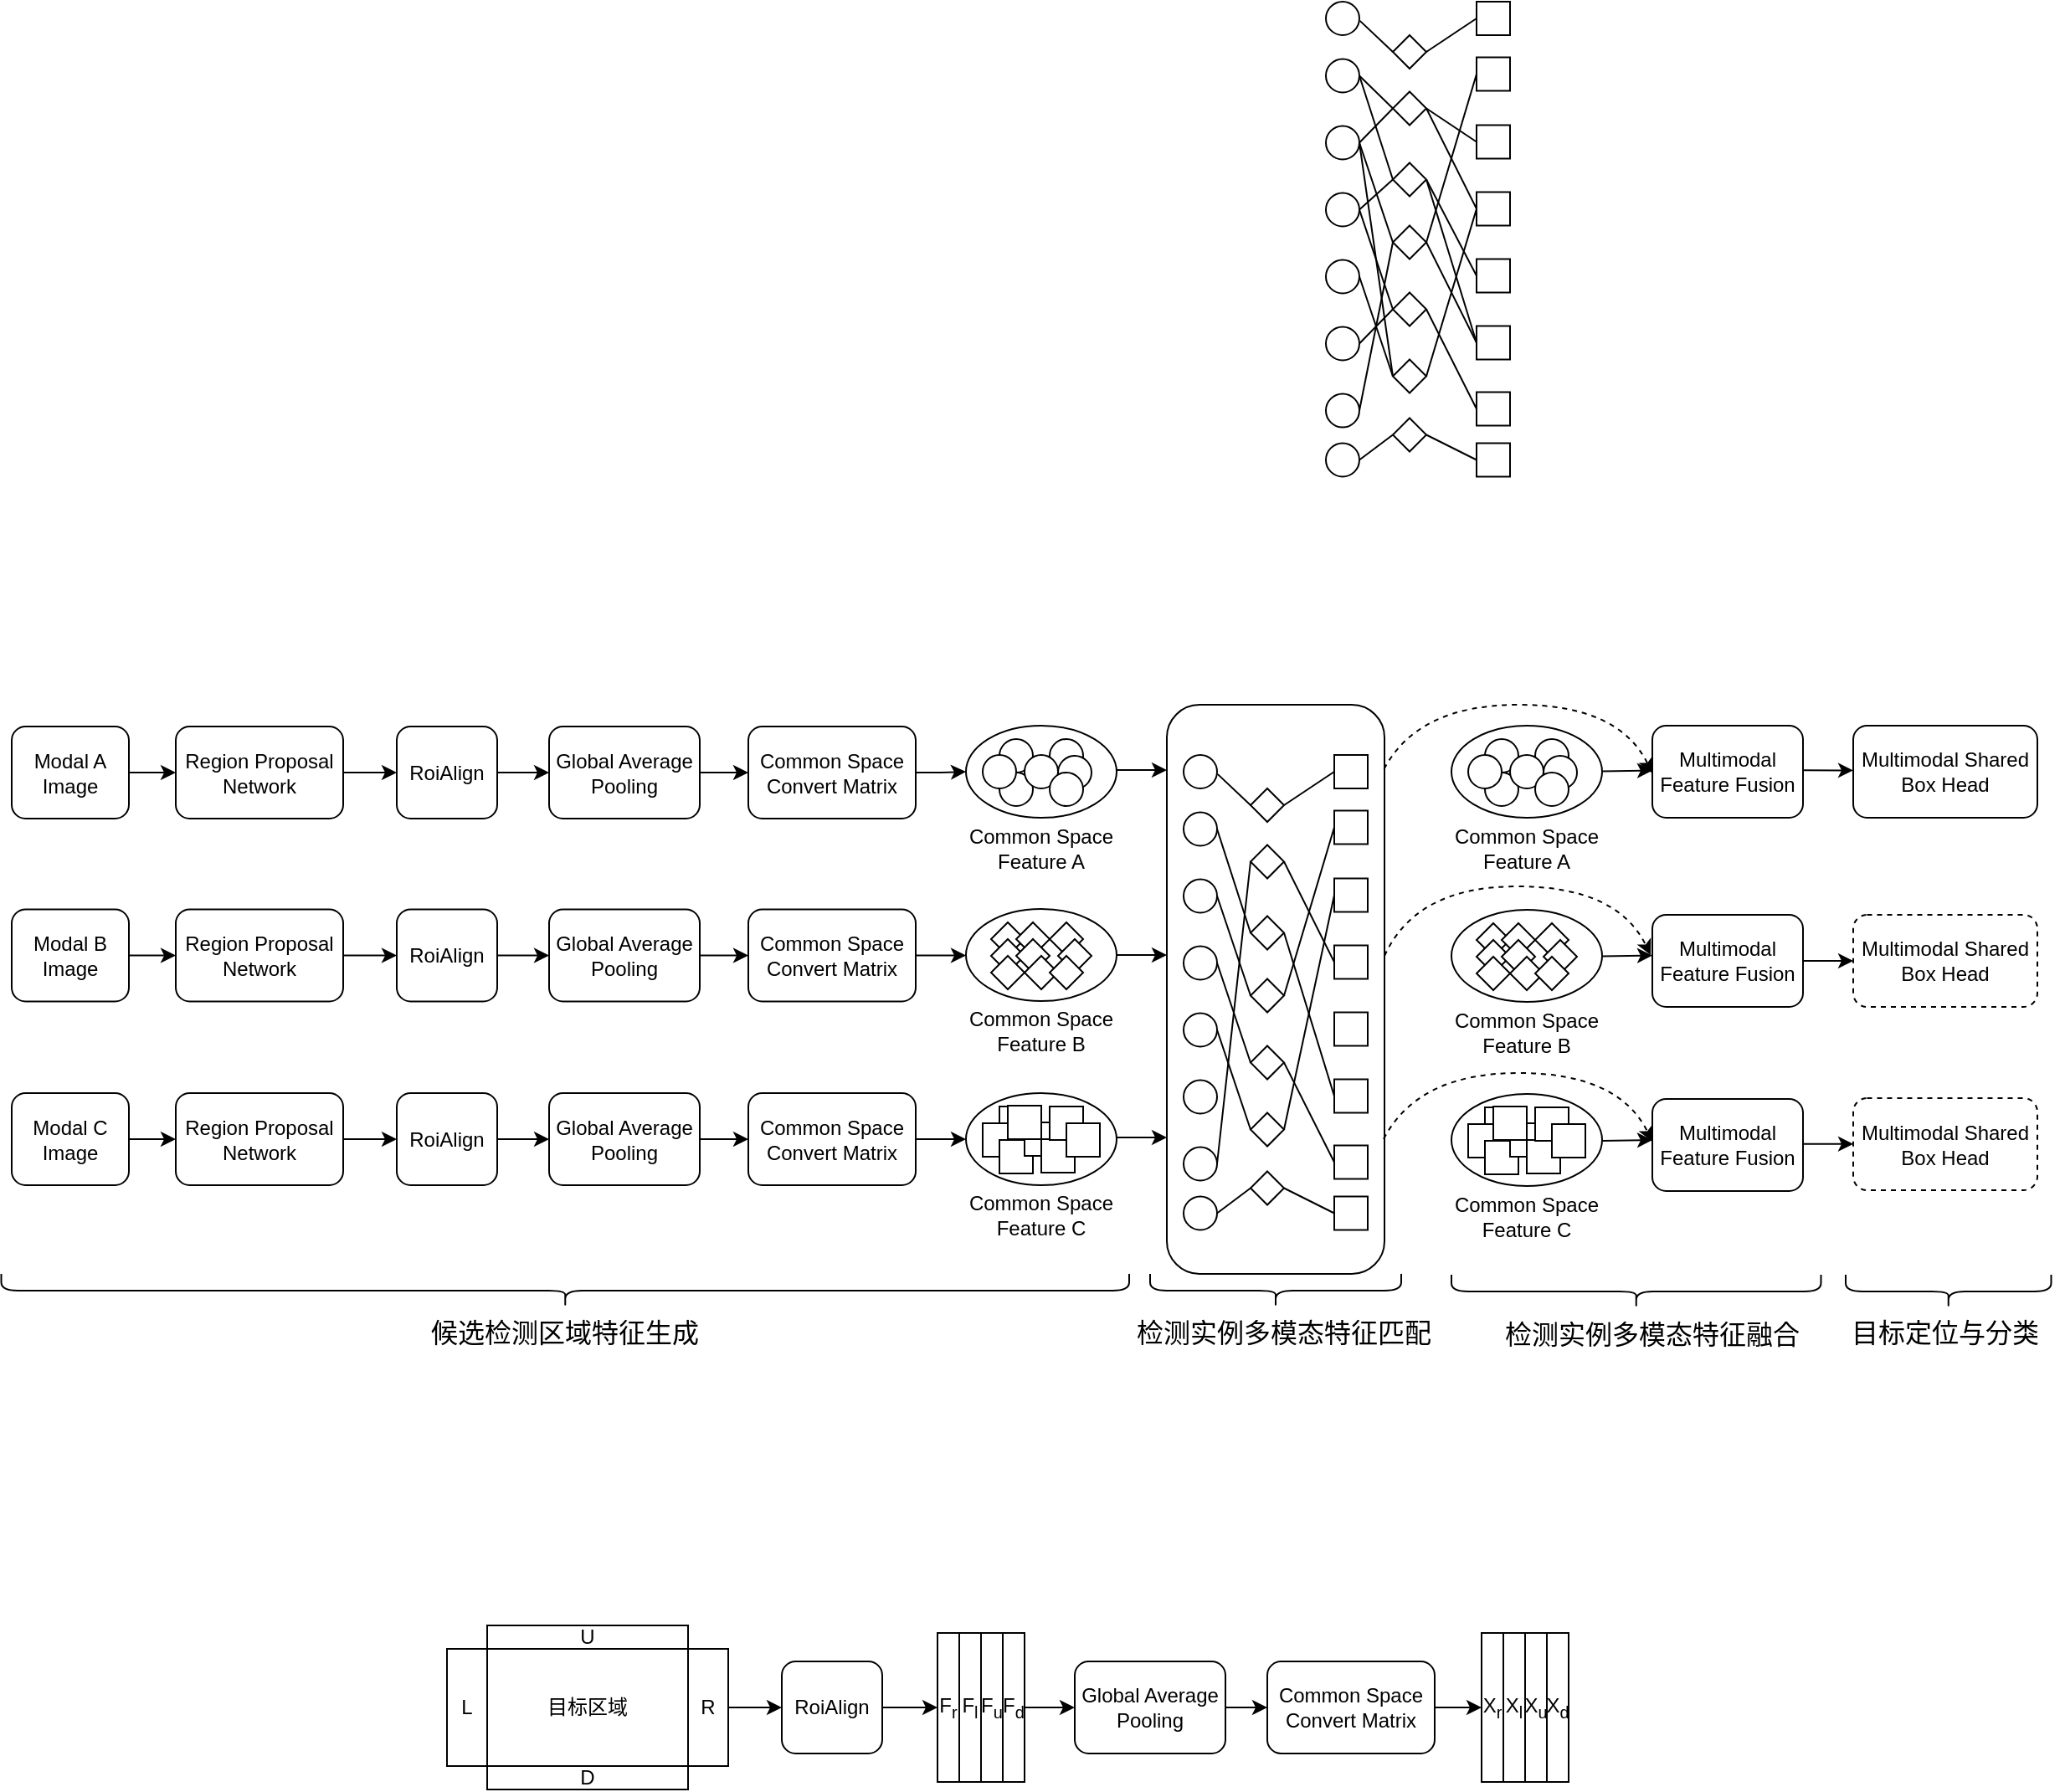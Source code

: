 <mxfile version="23.1.1" type="github">
  <diagram name="第 1 页" id="z2M5c4vALER3vp60Q3NO">
    <mxGraphModel dx="576" dy="1961" grid="1" gridSize="10" guides="1" tooltips="1" connect="1" arrows="1" fold="1" page="1" pageScale="1" pageWidth="2336" pageHeight="1654" math="0" shadow="0">
      <root>
        <mxCell id="0" />
        <mxCell id="1" parent="0" />
        <mxCell id="HAOtPfupm4dBEVP8952R-200" value="" style="rounded=1;whiteSpace=wrap;html=1;fillColor=none;" parent="1" vertex="1">
          <mxGeometry x="850" y="350" width="130" height="340" as="geometry" />
        </mxCell>
        <mxCell id="HAOtPfupm4dBEVP8952R-21" value="&lt;font style=&quot;font-size: 16px;&quot;&gt;候选检测区域特征生成&lt;/font&gt;" style="text;html=1;strokeColor=none;fillColor=none;align=center;verticalAlign=middle;whiteSpace=wrap;rounded=0;" parent="1" vertex="1">
          <mxGeometry x="408.13" y="712.5" width="165" height="25" as="geometry" />
        </mxCell>
        <mxCell id="HAOtPfupm4dBEVP8952R-22" value="&lt;font style=&quot;font-size: 16px;&quot;&gt;检测实例多模态特征匹配&lt;/font&gt;" style="text;html=1;strokeColor=none;fillColor=none;align=center;verticalAlign=middle;whiteSpace=wrap;rounded=0;" parent="1" vertex="1">
          <mxGeometry x="830" y="710" width="180" height="30" as="geometry" />
        </mxCell>
        <mxCell id="HAOtPfupm4dBEVP8952R-23" value="&lt;font style=&quot;font-size: 16px;&quot;&gt;检测实例多模态特征融合&lt;/font&gt;" style="text;html=1;strokeColor=none;fillColor=none;align=center;verticalAlign=middle;whiteSpace=wrap;rounded=0;" parent="1" vertex="1">
          <mxGeometry x="1050" y="713" width="180" height="25" as="geometry" />
        </mxCell>
        <mxCell id="HAOtPfupm4dBEVP8952R-24" value="&lt;font style=&quot;font-size: 16px;&quot;&gt;目标定位与分类&lt;/font&gt;" style="text;html=1;strokeColor=none;fillColor=none;align=center;verticalAlign=middle;whiteSpace=wrap;rounded=0;" parent="1" vertex="1">
          <mxGeometry x="1245" y="715" width="140" height="20" as="geometry" />
        </mxCell>
        <mxCell id="HAOtPfupm4dBEVP8952R-25" value="" style="ellipse;whiteSpace=wrap;html=1;aspect=fixed;" parent="1" vertex="1">
          <mxGeometry x="945" y="-35.75" width="20" height="20" as="geometry" />
        </mxCell>
        <mxCell id="HAOtPfupm4dBEVP8952R-87" value="" style="ellipse;whiteSpace=wrap;html=1;" parent="1" vertex="1">
          <mxGeometry x="730" y="362.5" width="90" height="55" as="geometry" />
        </mxCell>
        <mxCell id="HAOtPfupm4dBEVP8952R-89" value="" style="ellipse;whiteSpace=wrap;html=1;aspect=fixed;" parent="1" vertex="1">
          <mxGeometry x="750" y="370.5" width="20" height="20" as="geometry" />
        </mxCell>
        <mxCell id="HAOtPfupm4dBEVP8952R-90" value="" style="ellipse;whiteSpace=wrap;html=1;aspect=fixed;" parent="1" vertex="1">
          <mxGeometry x="780" y="370.5" width="20" height="20" as="geometry" />
        </mxCell>
        <mxCell id="HAOtPfupm4dBEVP8952R-91" value="" style="ellipse;whiteSpace=wrap;html=1;aspect=fixed;" parent="1" vertex="1">
          <mxGeometry x="750" y="390.5" width="20" height="20" as="geometry" />
        </mxCell>
        <mxCell id="HAOtPfupm4dBEVP8952R-92" value="" style="ellipse;whiteSpace=wrap;html=1;aspect=fixed;" parent="1" vertex="1">
          <mxGeometry x="740" y="380" width="20" height="20" as="geometry" />
        </mxCell>
        <mxCell id="HAOtPfupm4dBEVP8952R-93" value="" style="ellipse;whiteSpace=wrap;html=1;aspect=fixed;" parent="1" vertex="1">
          <mxGeometry x="765" y="380" width="20" height="20" as="geometry" />
        </mxCell>
        <mxCell id="HAOtPfupm4dBEVP8952R-94" value="" style="ellipse;whiteSpace=wrap;html=1;aspect=fixed;" parent="1" vertex="1">
          <mxGeometry x="785" y="380.5" width="20" height="20" as="geometry" />
        </mxCell>
        <mxCell id="HAOtPfupm4dBEVP8952R-95" value="" style="ellipse;whiteSpace=wrap;html=1;aspect=fixed;" parent="1" vertex="1">
          <mxGeometry x="780" y="390.5" width="20" height="20" as="geometry" />
        </mxCell>
        <mxCell id="HAOtPfupm4dBEVP8952R-96" value="Common Space Feature A" style="text;html=1;strokeColor=none;fillColor=none;align=center;verticalAlign=middle;whiteSpace=wrap;rounded=0;" parent="1" vertex="1">
          <mxGeometry x="720" y="420.5" width="110" height="30" as="geometry" />
        </mxCell>
        <mxCell id="AwCS0W0vJfae1IDMuo6n-23" value="" style="edgeStyle=orthogonalEdgeStyle;rounded=0;orthogonalLoop=1;jettySize=auto;html=1;" parent="1" source="HAOtPfupm4dBEVP8952R-97" target="HAOtPfupm4dBEVP8952R-100" edge="1">
          <mxGeometry relative="1" as="geometry" />
        </mxCell>
        <mxCell id="HAOtPfupm4dBEVP8952R-97" value="Modal B&lt;br&gt;Image" style="rounded=1;whiteSpace=wrap;html=1;" parent="1" vertex="1">
          <mxGeometry x="160" y="472.25" width="70" height="55" as="geometry" />
        </mxCell>
        <mxCell id="AwCS0W0vJfae1IDMuo6n-24" value="" style="edgeStyle=orthogonalEdgeStyle;rounded=0;orthogonalLoop=1;jettySize=auto;html=1;" parent="1" source="HAOtPfupm4dBEVP8952R-100" target="AwCS0W0vJfae1IDMuo6n-3" edge="1">
          <mxGeometry relative="1" as="geometry" />
        </mxCell>
        <mxCell id="HAOtPfupm4dBEVP8952R-100" value="Region Proposal&lt;br&gt;Network" style="rounded=1;whiteSpace=wrap;html=1;" parent="1" vertex="1">
          <mxGeometry x="258" y="472.25" width="100" height="55" as="geometry" />
        </mxCell>
        <mxCell id="AwCS0W0vJfae1IDMuo6n-26" value="" style="edgeStyle=orthogonalEdgeStyle;rounded=0;orthogonalLoop=1;jettySize=auto;html=1;" parent="1" source="HAOtPfupm4dBEVP8952R-102" target="HAOtPfupm4dBEVP8952R-104" edge="1">
          <mxGeometry relative="1" as="geometry" />
        </mxCell>
        <mxCell id="HAOtPfupm4dBEVP8952R-102" value="Global Average&lt;br&gt;Pooling" style="rounded=1;whiteSpace=wrap;html=1;" parent="1" vertex="1">
          <mxGeometry x="481" y="472.25" width="90" height="55" as="geometry" />
        </mxCell>
        <mxCell id="AwCS0W0vJfae1IDMuo6n-12" style="edgeStyle=orthogonalEdgeStyle;rounded=0;orthogonalLoop=1;jettySize=auto;html=1;exitX=1;exitY=0.5;exitDx=0;exitDy=0;entryX=0;entryY=0.5;entryDx=0;entryDy=0;" parent="1" source="HAOtPfupm4dBEVP8952R-104" target="HAOtPfupm4dBEVP8952R-105" edge="1">
          <mxGeometry relative="1" as="geometry" />
        </mxCell>
        <mxCell id="HAOtPfupm4dBEVP8952R-104" value="Common Space&lt;br&gt;Convert Matrix" style="rounded=1;whiteSpace=wrap;html=1;" parent="1" vertex="1">
          <mxGeometry x="600" y="472.25" width="100" height="55" as="geometry" />
        </mxCell>
        <mxCell id="HAOtPfupm4dBEVP8952R-105" value="" style="ellipse;whiteSpace=wrap;html=1;" parent="1" vertex="1">
          <mxGeometry x="730" y="472" width="90" height="55" as="geometry" />
        </mxCell>
        <mxCell id="HAOtPfupm4dBEVP8952R-113" value="Common Space Feature B" style="text;html=1;strokeColor=none;fillColor=none;align=center;verticalAlign=middle;whiteSpace=wrap;rounded=0;" parent="1" vertex="1">
          <mxGeometry x="720" y="530" width="110" height="30" as="geometry" />
        </mxCell>
        <mxCell id="HAOtPfupm4dBEVP8952R-322" value="" style="edgeStyle=orthogonalEdgeStyle;rounded=0;orthogonalLoop=1;jettySize=auto;html=1;" parent="1" edge="1">
          <mxGeometry relative="1" as="geometry">
            <mxPoint x="820.0" y="608.477" as="sourcePoint" />
            <mxPoint x="850" y="609" as="targetPoint" />
          </mxGeometry>
        </mxCell>
        <mxCell id="HAOtPfupm4dBEVP8952R-122" value="" style="ellipse;whiteSpace=wrap;html=1;" parent="1" vertex="1">
          <mxGeometry x="730" y="582" width="90" height="55" as="geometry" />
        </mxCell>
        <mxCell id="HAOtPfupm4dBEVP8952R-123" value="Common Space Feature C" style="text;html=1;strokeColor=none;fillColor=none;align=center;verticalAlign=middle;whiteSpace=wrap;rounded=0;" parent="1" vertex="1">
          <mxGeometry x="720" y="640" width="110" height="30" as="geometry" />
        </mxCell>
        <mxCell id="HAOtPfupm4dBEVP8952R-126" value="" style="rhombus;whiteSpace=wrap;html=1;" parent="1" vertex="1">
          <mxGeometry x="745" y="480" width="20" height="20" as="geometry" />
        </mxCell>
        <mxCell id="HAOtPfupm4dBEVP8952R-127" value="" style="rhombus;whiteSpace=wrap;html=1;" parent="1" vertex="1">
          <mxGeometry x="745" y="490" width="20" height="20" as="geometry" />
        </mxCell>
        <mxCell id="HAOtPfupm4dBEVP8952R-128" value="" style="rhombus;whiteSpace=wrap;html=1;" parent="1" vertex="1">
          <mxGeometry x="745" y="500" width="20" height="20" as="geometry" />
        </mxCell>
        <mxCell id="HAOtPfupm4dBEVP8952R-129" value="" style="rhombus;whiteSpace=wrap;html=1;" parent="1" vertex="1">
          <mxGeometry x="760" y="480" width="20" height="20" as="geometry" />
        </mxCell>
        <mxCell id="HAOtPfupm4dBEVP8952R-130" value="" style="rhombus;whiteSpace=wrap;html=1;" parent="1" vertex="1">
          <mxGeometry x="760" y="490" width="20" height="20" as="geometry" />
        </mxCell>
        <mxCell id="HAOtPfupm4dBEVP8952R-131" value="" style="rhombus;whiteSpace=wrap;html=1;" parent="1" vertex="1">
          <mxGeometry x="780" y="480" width="20" height="20" as="geometry" />
        </mxCell>
        <mxCell id="HAOtPfupm4dBEVP8952R-132" value="" style="rhombus;whiteSpace=wrap;html=1;" parent="1" vertex="1">
          <mxGeometry x="765" y="500" width="20" height="20" as="geometry" />
        </mxCell>
        <mxCell id="HAOtPfupm4dBEVP8952R-133" value="" style="rhombus;whiteSpace=wrap;html=1;" parent="1" vertex="1">
          <mxGeometry x="785" y="490" width="20" height="20" as="geometry" />
        </mxCell>
        <mxCell id="HAOtPfupm4dBEVP8952R-134" value="" style="rhombus;whiteSpace=wrap;html=1;" parent="1" vertex="1">
          <mxGeometry x="780" y="500" width="20" height="20" as="geometry" />
        </mxCell>
        <mxCell id="HAOtPfupm4dBEVP8952R-136" value="" style="whiteSpace=wrap;html=1;aspect=fixed;" parent="1" vertex="1">
          <mxGeometry x="750" y="590" width="20" height="20" as="geometry" />
        </mxCell>
        <mxCell id="HAOtPfupm4dBEVP8952R-137" value="" style="whiteSpace=wrap;html=1;aspect=fixed;" parent="1" vertex="1">
          <mxGeometry x="740" y="600" width="20" height="20" as="geometry" />
        </mxCell>
        <mxCell id="HAOtPfupm4dBEVP8952R-138" value="" style="whiteSpace=wrap;html=1;aspect=fixed;" parent="1" vertex="1">
          <mxGeometry x="750" y="610" width="20" height="20" as="geometry" />
        </mxCell>
        <mxCell id="HAOtPfupm4dBEVP8952R-139" value="" style="whiteSpace=wrap;html=1;aspect=fixed;" parent="1" vertex="1">
          <mxGeometry x="765" y="599.5" width="20" height="20" as="geometry" />
        </mxCell>
        <mxCell id="HAOtPfupm4dBEVP8952R-140" value="" style="whiteSpace=wrap;html=1;aspect=fixed;" parent="1" vertex="1">
          <mxGeometry x="775" y="609.5" width="20" height="20" as="geometry" />
        </mxCell>
        <mxCell id="HAOtPfupm4dBEVP8952R-141" value="" style="whiteSpace=wrap;html=1;aspect=fixed;" parent="1" vertex="1">
          <mxGeometry x="755" y="589.5" width="20" height="20" as="geometry" />
        </mxCell>
        <mxCell id="HAOtPfupm4dBEVP8952R-142" value="" style="whiteSpace=wrap;html=1;aspect=fixed;" parent="1" vertex="1">
          <mxGeometry x="780" y="590" width="20" height="20" as="geometry" />
        </mxCell>
        <mxCell id="HAOtPfupm4dBEVP8952R-143" value="" style="whiteSpace=wrap;html=1;aspect=fixed;" parent="1" vertex="1">
          <mxGeometry x="790" y="600" width="20" height="20" as="geometry" />
        </mxCell>
        <mxCell id="HAOtPfupm4dBEVP8952R-145" value="" style="ellipse;whiteSpace=wrap;html=1;aspect=fixed;" parent="1" vertex="1">
          <mxGeometry x="945" y="4.25" width="20" height="20" as="geometry" />
        </mxCell>
        <mxCell id="HAOtPfupm4dBEVP8952R-146" value="" style="ellipse;whiteSpace=wrap;html=1;aspect=fixed;" parent="1" vertex="1">
          <mxGeometry x="945" y="44.25" width="20" height="20" as="geometry" />
        </mxCell>
        <mxCell id="HAOtPfupm4dBEVP8952R-147" value="" style="ellipse;whiteSpace=wrap;html=1;aspect=fixed;" parent="1" vertex="1">
          <mxGeometry x="945" y="84.25" width="20" height="20" as="geometry" />
        </mxCell>
        <mxCell id="HAOtPfupm4dBEVP8952R-148" value="" style="ellipse;whiteSpace=wrap;html=1;aspect=fixed;" parent="1" vertex="1">
          <mxGeometry x="945" y="124.25" width="20" height="20" as="geometry" />
        </mxCell>
        <mxCell id="HAOtPfupm4dBEVP8952R-149" value="" style="ellipse;whiteSpace=wrap;html=1;aspect=fixed;" parent="1" vertex="1">
          <mxGeometry x="945" y="164.25" width="20" height="20" as="geometry" />
        </mxCell>
        <mxCell id="HAOtPfupm4dBEVP8952R-150" value="" style="rhombus;whiteSpace=wrap;html=1;" parent="1" vertex="1">
          <mxGeometry x="985" y="-16.25" width="20" height="20" as="geometry" />
        </mxCell>
        <mxCell id="HAOtPfupm4dBEVP8952R-151" value="" style="rhombus;whiteSpace=wrap;html=1;" parent="1" vertex="1">
          <mxGeometry x="985" y="26.25" width="20" height="20" as="geometry" />
        </mxCell>
        <mxCell id="HAOtPfupm4dBEVP8952R-152" value="" style="rhombus;whiteSpace=wrap;html=1;" parent="1" vertex="1">
          <mxGeometry x="985" y="63.75" width="20" height="20" as="geometry" />
        </mxCell>
        <mxCell id="HAOtPfupm4dBEVP8952R-153" value="" style="rhombus;whiteSpace=wrap;html=1;" parent="1" vertex="1">
          <mxGeometry x="985" y="103.75" width="20" height="20" as="geometry" />
        </mxCell>
        <mxCell id="HAOtPfupm4dBEVP8952R-154" value="" style="rhombus;whiteSpace=wrap;html=1;" parent="1" vertex="1">
          <mxGeometry x="985" y="143.75" width="20" height="20" as="geometry" />
        </mxCell>
        <mxCell id="HAOtPfupm4dBEVP8952R-155" value="" style="whiteSpace=wrap;html=1;aspect=fixed;" parent="1" vertex="1">
          <mxGeometry x="1035" y="-36.75" width="20" height="20" as="geometry" />
        </mxCell>
        <mxCell id="HAOtPfupm4dBEVP8952R-156" value="" style="whiteSpace=wrap;html=1;aspect=fixed;" parent="1" vertex="1">
          <mxGeometry x="1035" y="3.75" width="20" height="20" as="geometry" />
        </mxCell>
        <mxCell id="HAOtPfupm4dBEVP8952R-157" value="" style="whiteSpace=wrap;html=1;aspect=fixed;" parent="1" vertex="1">
          <mxGeometry x="1035" y="43.75" width="20" height="20" as="geometry" />
        </mxCell>
        <mxCell id="HAOtPfupm4dBEVP8952R-158" value="" style="whiteSpace=wrap;html=1;aspect=fixed;" parent="1" vertex="1">
          <mxGeometry x="1035" y="83.75" width="20" height="20" as="geometry" />
        </mxCell>
        <mxCell id="HAOtPfupm4dBEVP8952R-159" value="" style="whiteSpace=wrap;html=1;aspect=fixed;" parent="1" vertex="1">
          <mxGeometry x="1035" y="123.75" width="20" height="20" as="geometry" />
        </mxCell>
        <mxCell id="HAOtPfupm4dBEVP8952R-160" value="" style="whiteSpace=wrap;html=1;aspect=fixed;" parent="1" vertex="1">
          <mxGeometry x="1035" y="163.25" width="20" height="20" as="geometry" />
        </mxCell>
        <mxCell id="HAOtPfupm4dBEVP8952R-161" value="" style="endArrow=none;html=1;rounded=0;exitX=1;exitY=0.5;exitDx=0;exitDy=0;entryX=0;entryY=0.5;entryDx=0;entryDy=0;" parent="1" source="HAOtPfupm4dBEVP8952R-25" target="HAOtPfupm4dBEVP8952R-150" edge="1">
          <mxGeometry width="50" height="50" relative="1" as="geometry">
            <mxPoint x="925" y="53.75" as="sourcePoint" />
            <mxPoint x="975" y="3.75" as="targetPoint" />
          </mxGeometry>
        </mxCell>
        <mxCell id="HAOtPfupm4dBEVP8952R-162" value="" style="endArrow=none;html=1;rounded=0;exitX=1;exitY=0.5;exitDx=0;exitDy=0;entryX=0;entryY=0.5;entryDx=0;entryDy=0;" parent="1" source="HAOtPfupm4dBEVP8952R-25" target="HAOtPfupm4dBEVP8952R-151" edge="1">
          <mxGeometry width="50" height="50" relative="1" as="geometry">
            <mxPoint x="935" y="-16.25" as="sourcePoint" />
            <mxPoint x="995" y="3.75" as="targetPoint" />
          </mxGeometry>
        </mxCell>
        <mxCell id="HAOtPfupm4dBEVP8952R-163" value="" style="endArrow=none;html=1;rounded=0;exitX=1;exitY=0.5;exitDx=0;exitDy=0;entryX=0;entryY=0.5;entryDx=0;entryDy=0;" parent="1" source="HAOtPfupm4dBEVP8952R-145" target="HAOtPfupm4dBEVP8952R-152" edge="1">
          <mxGeometry width="50" height="50" relative="1" as="geometry">
            <mxPoint x="935" y="-16.25" as="sourcePoint" />
            <mxPoint x="995" y="46.75" as="targetPoint" />
          </mxGeometry>
        </mxCell>
        <mxCell id="HAOtPfupm4dBEVP8952R-164" value="" style="endArrow=none;html=1;rounded=0;exitX=1;exitY=0.5;exitDx=0;exitDy=0;entryX=0;entryY=0.5;entryDx=0;entryDy=0;" parent="1" source="HAOtPfupm4dBEVP8952R-146" target="HAOtPfupm4dBEVP8952R-153" edge="1">
          <mxGeometry width="50" height="50" relative="1" as="geometry">
            <mxPoint x="935" y="23.75" as="sourcePoint" />
            <mxPoint x="995" y="83.75" as="targetPoint" />
          </mxGeometry>
        </mxCell>
        <mxCell id="HAOtPfupm4dBEVP8952R-165" value="" style="endArrow=none;html=1;rounded=0;exitX=1;exitY=0.5;exitDx=0;exitDy=0;entryX=0;entryY=0.5;entryDx=0;entryDy=0;" parent="1" source="HAOtPfupm4dBEVP8952R-145" target="HAOtPfupm4dBEVP8952R-154" edge="1">
          <mxGeometry width="50" height="50" relative="1" as="geometry">
            <mxPoint x="935" y="63.75" as="sourcePoint" />
            <mxPoint x="995" y="123.75" as="targetPoint" />
          </mxGeometry>
        </mxCell>
        <mxCell id="HAOtPfupm4dBEVP8952R-166" value="" style="endArrow=none;html=1;rounded=0;exitX=1;exitY=0.5;exitDx=0;exitDy=0;" parent="1" source="HAOtPfupm4dBEVP8952R-148" edge="1">
          <mxGeometry width="50" height="50" relative="1" as="geometry">
            <mxPoint x="935" y="63.75" as="sourcePoint" />
            <mxPoint x="985" y="113.75" as="targetPoint" />
          </mxGeometry>
        </mxCell>
        <mxCell id="HAOtPfupm4dBEVP8952R-167" value="" style="endArrow=none;html=1;rounded=0;exitX=1;exitY=0.5;exitDx=0;exitDy=0;entryX=0;entryY=0.5;entryDx=0;entryDy=0;" parent="1" source="HAOtPfupm4dBEVP8952R-149" target="HAOtPfupm4dBEVP8952R-152" edge="1">
          <mxGeometry width="50" height="50" relative="1" as="geometry">
            <mxPoint x="935" y="143.75" as="sourcePoint" />
            <mxPoint x="995" y="123.75" as="targetPoint" />
          </mxGeometry>
        </mxCell>
        <mxCell id="HAOtPfupm4dBEVP8952R-168" value="" style="endArrow=none;html=1;rounded=0;exitX=1;exitY=0.5;exitDx=0;exitDy=0;entryX=0;entryY=0.5;entryDx=0;entryDy=0;" parent="1" source="HAOtPfupm4dBEVP8952R-147" target="HAOtPfupm4dBEVP8952R-154" edge="1">
          <mxGeometry width="50" height="50" relative="1" as="geometry">
            <mxPoint x="935" y="183.75" as="sourcePoint" />
            <mxPoint x="995" y="83.75" as="targetPoint" />
          </mxGeometry>
        </mxCell>
        <mxCell id="HAOtPfupm4dBEVP8952R-169" value="" style="endArrow=none;html=1;rounded=0;exitX=1;exitY=0.5;exitDx=0;exitDy=0;entryX=0;entryY=0.5;entryDx=0;entryDy=0;" parent="1" source="HAOtPfupm4dBEVP8952R-146" target="HAOtPfupm4dBEVP8952R-151" edge="1">
          <mxGeometry width="50" height="50" relative="1" as="geometry">
            <mxPoint x="935" y="23.75" as="sourcePoint" />
            <mxPoint x="995" y="83.75" as="targetPoint" />
          </mxGeometry>
        </mxCell>
        <mxCell id="HAOtPfupm4dBEVP8952R-170" value="" style="endArrow=none;html=1;rounded=0;exitX=1;exitY=0.5;exitDx=0;exitDy=0;entryX=0;entryY=0.5;entryDx=0;entryDy=0;" parent="1" target="HAOtPfupm4dBEVP8952R-156" edge="1">
          <mxGeometry width="50" height="50" relative="1" as="geometry">
            <mxPoint x="1005" y="-6.25" as="sourcePoint" />
            <mxPoint x="1065" y="13.75" as="targetPoint" />
          </mxGeometry>
        </mxCell>
        <mxCell id="HAOtPfupm4dBEVP8952R-171" value="" style="endArrow=none;html=1;rounded=0;entryX=0;entryY=0.5;entryDx=0;entryDy=0;exitX=1;exitY=0.5;exitDx=0;exitDy=0;" parent="1" source="HAOtPfupm4dBEVP8952R-151" target="HAOtPfupm4dBEVP8952R-158" edge="1">
          <mxGeometry width="50" height="50" relative="1" as="geometry">
            <mxPoint x="1015" y="43.75" as="sourcePoint" />
            <mxPoint x="1065" y="98.75" as="targetPoint" />
          </mxGeometry>
        </mxCell>
        <mxCell id="HAOtPfupm4dBEVP8952R-172" value="" style="endArrow=none;html=1;rounded=0;entryX=0;entryY=0.5;entryDx=0;entryDy=0;exitX=1;exitY=0.5;exitDx=0;exitDy=0;" parent="1" source="HAOtPfupm4dBEVP8952R-152" target="HAOtPfupm4dBEVP8952R-155" edge="1">
          <mxGeometry width="50" height="50" relative="1" as="geometry">
            <mxPoint x="1015" y="46.75" as="sourcePoint" />
            <mxPoint x="1075" y="103.75" as="targetPoint" />
          </mxGeometry>
        </mxCell>
        <mxCell id="HAOtPfupm4dBEVP8952R-173" value="" style="endArrow=none;html=1;rounded=0;entryX=0;entryY=0.5;entryDx=0;entryDy=0;exitX=1;exitY=0.5;exitDx=0;exitDy=0;" parent="1" source="HAOtPfupm4dBEVP8952R-154" target="HAOtPfupm4dBEVP8952R-157" edge="1">
          <mxGeometry width="50" height="50" relative="1" as="geometry">
            <mxPoint x="1015" y="83.75" as="sourcePoint" />
            <mxPoint x="1075" y="-16.25" as="targetPoint" />
          </mxGeometry>
        </mxCell>
        <mxCell id="HAOtPfupm4dBEVP8952R-174" value="" style="endArrow=none;html=1;rounded=0;entryX=0;entryY=0.5;entryDx=0;entryDy=0;exitX=1;exitY=0.5;exitDx=0;exitDy=0;" parent="1" source="HAOtPfupm4dBEVP8952R-153" target="HAOtPfupm4dBEVP8952R-160" edge="1">
          <mxGeometry width="50" height="50" relative="1" as="geometry">
            <mxPoint x="1015" y="163.75" as="sourcePoint" />
            <mxPoint x="1075" y="63.75" as="targetPoint" />
          </mxGeometry>
        </mxCell>
        <mxCell id="HAOtPfupm4dBEVP8952R-175" value="" style="endArrow=none;html=1;rounded=0;exitX=1;exitY=0.5;exitDx=0;exitDy=0;entryX=0;entryY=0.5;entryDx=0;entryDy=0;" parent="1" target="HAOtPfupm4dBEVP8952R-159" edge="1">
          <mxGeometry width="50" height="50" relative="1" as="geometry">
            <mxPoint x="1005" y="73.75" as="sourcePoint" />
            <mxPoint x="1065" y="133.75" as="targetPoint" />
          </mxGeometry>
        </mxCell>
        <mxCell id="HAOtPfupm4dBEVP8952R-176" value="" style="endArrow=none;html=1;rounded=0;exitX=1;exitY=0.5;exitDx=0;exitDy=0;entryX=0;entryY=0.5;entryDx=0;entryDy=0;" parent="1" source="HAOtPfupm4dBEVP8952R-150" target="HAOtPfupm4dBEVP8952R-157" edge="1">
          <mxGeometry width="50" height="50" relative="1" as="geometry">
            <mxPoint x="1035" y="53.75" as="sourcePoint" />
            <mxPoint x="1065" y="53.75" as="targetPoint" />
          </mxGeometry>
        </mxCell>
        <mxCell id="HAOtPfupm4dBEVP8952R-177" value="" style="endArrow=none;html=1;rounded=0;exitX=1;exitY=0.5;exitDx=0;exitDy=0;entryX=0;entryY=0.5;entryDx=0;entryDy=0;" parent="1" target="HAOtPfupm4dBEVP8952R-159" edge="1">
          <mxGeometry width="50" height="50" relative="1" as="geometry">
            <mxPoint x="1005" y="36.25" as="sourcePoint" />
            <mxPoint x="1065" y="133.75" as="targetPoint" />
          </mxGeometry>
        </mxCell>
        <mxCell id="HAOtPfupm4dBEVP8952R-186" value="Multimodal Shared Box&amp;nbsp;Head" style="rounded=1;whiteSpace=wrap;html=1;dashed=1;" parent="1" vertex="1">
          <mxGeometry x="1260" y="475.5" width="110" height="55" as="geometry" />
        </mxCell>
        <mxCell id="HAOtPfupm4dBEVP8952R-187" value="Multimodal Shared Box&amp;nbsp;Head" style="rounded=1;whiteSpace=wrap;html=1;" parent="1" vertex="1">
          <mxGeometry x="1260" y="362.5" width="110" height="55" as="geometry" />
        </mxCell>
        <mxCell id="HAOtPfupm4dBEVP8952R-188" value="Multimodal Shared Box&amp;nbsp;Head" style="rounded=1;whiteSpace=wrap;html=1;dashed=1;" parent="1" vertex="1">
          <mxGeometry x="1260" y="585" width="110" height="55" as="geometry" />
        </mxCell>
        <mxCell id="HAOtPfupm4dBEVP8952R-202" value="" style="endArrow=none;html=1;rounded=0;exitX=1;exitY=0.5;exitDx=0;exitDy=0;entryX=0;entryY=0.5;entryDx=0;entryDy=0;" parent="1" source="HAOtPfupm4dBEVP8952R-145" target="HAOtPfupm4dBEVP8952R-150" edge="1">
          <mxGeometry width="50" height="50" relative="1" as="geometry">
            <mxPoint x="915" y="33.75" as="sourcePoint" />
            <mxPoint x="965" y="-16.25" as="targetPoint" />
          </mxGeometry>
        </mxCell>
        <mxCell id="HAOtPfupm4dBEVP8952R-268" value="" style="ellipse;whiteSpace=wrap;html=1;" parent="1" vertex="1">
          <mxGeometry x="1020" y="362.5" width="90" height="55" as="geometry" />
        </mxCell>
        <mxCell id="HAOtPfupm4dBEVP8952R-269" value="" style="ellipse;whiteSpace=wrap;html=1;aspect=fixed;" parent="1" vertex="1">
          <mxGeometry x="1040" y="370.5" width="20" height="20" as="geometry" />
        </mxCell>
        <mxCell id="HAOtPfupm4dBEVP8952R-270" value="" style="ellipse;whiteSpace=wrap;html=1;aspect=fixed;" parent="1" vertex="1">
          <mxGeometry x="1070" y="370.5" width="20" height="20" as="geometry" />
        </mxCell>
        <mxCell id="HAOtPfupm4dBEVP8952R-271" value="" style="ellipse;whiteSpace=wrap;html=1;aspect=fixed;" parent="1" vertex="1">
          <mxGeometry x="1040" y="390.5" width="20" height="20" as="geometry" />
        </mxCell>
        <mxCell id="HAOtPfupm4dBEVP8952R-272" value="" style="ellipse;whiteSpace=wrap;html=1;aspect=fixed;" parent="1" vertex="1">
          <mxGeometry x="1030" y="380" width="20" height="20" as="geometry" />
        </mxCell>
        <mxCell id="HAOtPfupm4dBEVP8952R-273" value="" style="ellipse;whiteSpace=wrap;html=1;aspect=fixed;" parent="1" vertex="1">
          <mxGeometry x="1055" y="380" width="20" height="20" as="geometry" />
        </mxCell>
        <mxCell id="HAOtPfupm4dBEVP8952R-274" value="" style="ellipse;whiteSpace=wrap;html=1;aspect=fixed;" parent="1" vertex="1">
          <mxGeometry x="1075" y="380.5" width="20" height="20" as="geometry" />
        </mxCell>
        <mxCell id="HAOtPfupm4dBEVP8952R-275" value="" style="ellipse;whiteSpace=wrap;html=1;aspect=fixed;" parent="1" vertex="1">
          <mxGeometry x="1070" y="390.5" width="20" height="20" as="geometry" />
        </mxCell>
        <mxCell id="HAOtPfupm4dBEVP8952R-276" value="Common Space Feature A" style="text;html=1;strokeColor=none;fillColor=none;align=center;verticalAlign=middle;whiteSpace=wrap;rounded=0;" parent="1" vertex="1">
          <mxGeometry x="1010" y="420.5" width="110" height="30" as="geometry" />
        </mxCell>
        <mxCell id="HAOtPfupm4dBEVP8952R-277" value="" style="ellipse;whiteSpace=wrap;html=1;" parent="1" vertex="1">
          <mxGeometry x="1020" y="472.5" width="90" height="55" as="geometry" />
        </mxCell>
        <mxCell id="HAOtPfupm4dBEVP8952R-278" value="Common Space Feature B" style="text;html=1;strokeColor=none;fillColor=none;align=center;verticalAlign=middle;whiteSpace=wrap;rounded=0;" parent="1" vertex="1">
          <mxGeometry x="1010" y="530.5" width="110" height="30" as="geometry" />
        </mxCell>
        <mxCell id="HAOtPfupm4dBEVP8952R-279" value="" style="ellipse;whiteSpace=wrap;html=1;" parent="1" vertex="1">
          <mxGeometry x="1020" y="582.5" width="90" height="55" as="geometry" />
        </mxCell>
        <mxCell id="HAOtPfupm4dBEVP8952R-280" value="Common Space Feature C" style="text;html=1;strokeColor=none;fillColor=none;align=center;verticalAlign=middle;whiteSpace=wrap;rounded=0;" parent="1" vertex="1">
          <mxGeometry x="1010" y="640.5" width="110" height="30" as="geometry" />
        </mxCell>
        <mxCell id="HAOtPfupm4dBEVP8952R-281" value="" style="rhombus;whiteSpace=wrap;html=1;" parent="1" vertex="1">
          <mxGeometry x="1035" y="480.5" width="20" height="20" as="geometry" />
        </mxCell>
        <mxCell id="HAOtPfupm4dBEVP8952R-282" value="" style="rhombus;whiteSpace=wrap;html=1;" parent="1" vertex="1">
          <mxGeometry x="1035" y="490.5" width="20" height="20" as="geometry" />
        </mxCell>
        <mxCell id="HAOtPfupm4dBEVP8952R-283" value="" style="rhombus;whiteSpace=wrap;html=1;" parent="1" vertex="1">
          <mxGeometry x="1035" y="500.5" width="20" height="20" as="geometry" />
        </mxCell>
        <mxCell id="HAOtPfupm4dBEVP8952R-284" value="" style="rhombus;whiteSpace=wrap;html=1;" parent="1" vertex="1">
          <mxGeometry x="1050" y="480.5" width="20" height="20" as="geometry" />
        </mxCell>
        <mxCell id="HAOtPfupm4dBEVP8952R-285" value="" style="rhombus;whiteSpace=wrap;html=1;" parent="1" vertex="1">
          <mxGeometry x="1050" y="490.5" width="20" height="20" as="geometry" />
        </mxCell>
        <mxCell id="HAOtPfupm4dBEVP8952R-286" value="" style="rhombus;whiteSpace=wrap;html=1;" parent="1" vertex="1">
          <mxGeometry x="1070" y="480.5" width="20" height="20" as="geometry" />
        </mxCell>
        <mxCell id="HAOtPfupm4dBEVP8952R-287" value="" style="rhombus;whiteSpace=wrap;html=1;" parent="1" vertex="1">
          <mxGeometry x="1055" y="500.5" width="20" height="20" as="geometry" />
        </mxCell>
        <mxCell id="HAOtPfupm4dBEVP8952R-288" value="" style="rhombus;whiteSpace=wrap;html=1;" parent="1" vertex="1">
          <mxGeometry x="1075" y="490.5" width="20" height="20" as="geometry" />
        </mxCell>
        <mxCell id="HAOtPfupm4dBEVP8952R-289" value="" style="rhombus;whiteSpace=wrap;html=1;" parent="1" vertex="1">
          <mxGeometry x="1070" y="500.5" width="20" height="20" as="geometry" />
        </mxCell>
        <mxCell id="HAOtPfupm4dBEVP8952R-290" value="" style="whiteSpace=wrap;html=1;aspect=fixed;" parent="1" vertex="1">
          <mxGeometry x="1040" y="590.5" width="20" height="20" as="geometry" />
        </mxCell>
        <mxCell id="HAOtPfupm4dBEVP8952R-291" value="" style="whiteSpace=wrap;html=1;aspect=fixed;" parent="1" vertex="1">
          <mxGeometry x="1030" y="600.5" width="20" height="20" as="geometry" />
        </mxCell>
        <mxCell id="HAOtPfupm4dBEVP8952R-292" value="" style="whiteSpace=wrap;html=1;aspect=fixed;" parent="1" vertex="1">
          <mxGeometry x="1040" y="610.5" width="20" height="20" as="geometry" />
        </mxCell>
        <mxCell id="HAOtPfupm4dBEVP8952R-293" value="" style="whiteSpace=wrap;html=1;aspect=fixed;" parent="1" vertex="1">
          <mxGeometry x="1055" y="600" width="20" height="20" as="geometry" />
        </mxCell>
        <mxCell id="HAOtPfupm4dBEVP8952R-294" value="" style="whiteSpace=wrap;html=1;aspect=fixed;" parent="1" vertex="1">
          <mxGeometry x="1065" y="610" width="20" height="20" as="geometry" />
        </mxCell>
        <mxCell id="HAOtPfupm4dBEVP8952R-295" value="" style="whiteSpace=wrap;html=1;aspect=fixed;" parent="1" vertex="1">
          <mxGeometry x="1045" y="590" width="20" height="20" as="geometry" />
        </mxCell>
        <mxCell id="HAOtPfupm4dBEVP8952R-296" value="" style="whiteSpace=wrap;html=1;aspect=fixed;" parent="1" vertex="1">
          <mxGeometry x="1070" y="590.5" width="20" height="20" as="geometry" />
        </mxCell>
        <mxCell id="HAOtPfupm4dBEVP8952R-297" value="" style="whiteSpace=wrap;html=1;aspect=fixed;" parent="1" vertex="1">
          <mxGeometry x="1080" y="600.5" width="20" height="20" as="geometry" />
        </mxCell>
        <mxCell id="HAOtPfupm4dBEVP8952R-299" value="Multimodal&lt;br style=&quot;border-color: var(--border-color);&quot;&gt;Feature Fusion" style="rounded=1;whiteSpace=wrap;html=1;" parent="1" vertex="1">
          <mxGeometry x="1140" y="362.5" width="90" height="55" as="geometry" />
        </mxCell>
        <mxCell id="HAOtPfupm4dBEVP8952R-312" style="edgeStyle=orthogonalEdgeStyle;rounded=0;orthogonalLoop=1;jettySize=auto;html=1;exitX=1;exitY=0.5;exitDx=0;exitDy=0;" parent="1" source="HAOtPfupm4dBEVP8952R-303" target="HAOtPfupm4dBEVP8952R-186" edge="1">
          <mxGeometry relative="1" as="geometry" />
        </mxCell>
        <mxCell id="HAOtPfupm4dBEVP8952R-303" value="Multimodal&lt;br style=&quot;border-color: var(--border-color);&quot;&gt;Feature Fusion" style="rounded=1;whiteSpace=wrap;html=1;" parent="1" vertex="1">
          <mxGeometry x="1140" y="475.5" width="90" height="55" as="geometry" />
        </mxCell>
        <mxCell id="HAOtPfupm4dBEVP8952R-304" value="Multimodal&lt;br style=&quot;border-color: var(--border-color);&quot;&gt;Feature Fusion" style="rounded=1;whiteSpace=wrap;html=1;" parent="1" vertex="1">
          <mxGeometry x="1140" y="585.5" width="90" height="55" as="geometry" />
        </mxCell>
        <mxCell id="HAOtPfupm4dBEVP8952R-315" style="edgeStyle=orthogonalEdgeStyle;rounded=0;orthogonalLoop=1;jettySize=auto;html=1;exitX=1;exitY=0.5;exitDx=0;exitDy=0;entryX=0;entryY=0.5;entryDx=0;entryDy=0;" parent="1" target="HAOtPfupm4dBEVP8952R-188" edge="1">
          <mxGeometry relative="1" as="geometry">
            <mxPoint x="1230" y="612.4" as="sourcePoint" />
            <mxPoint x="1280" y="612.4" as="targetPoint" />
          </mxGeometry>
        </mxCell>
        <mxCell id="HAOtPfupm4dBEVP8952R-316" style="edgeStyle=orthogonalEdgeStyle;rounded=0;orthogonalLoop=1;jettySize=auto;html=1;exitX=1;exitY=0.5;exitDx=0;exitDy=0;" parent="1" edge="1">
          <mxGeometry relative="1" as="geometry">
            <mxPoint x="1230" y="389.16" as="sourcePoint" />
            <mxPoint x="1260" y="390" as="targetPoint" />
          </mxGeometry>
        </mxCell>
        <mxCell id="HAOtPfupm4dBEVP8952R-318" value="" style="shape=curlyBracket;whiteSpace=wrap;html=1;rounded=1;flipH=1;labelPosition=right;verticalLabelPosition=middle;align=left;verticalAlign=middle;rotation=90;" parent="1" vertex="1">
          <mxGeometry x="480.63" y="363.13" width="20" height="673.75" as="geometry" />
        </mxCell>
        <mxCell id="HAOtPfupm4dBEVP8952R-319" value="" style="shape=curlyBracket;whiteSpace=wrap;html=1;rounded=1;flipH=1;labelPosition=right;verticalLabelPosition=middle;align=left;verticalAlign=middle;rotation=90;" parent="1" vertex="1">
          <mxGeometry x="905" y="625" width="20" height="150" as="geometry" />
        </mxCell>
        <mxCell id="HAOtPfupm4dBEVP8952R-320" value="" style="shape=curlyBracket;whiteSpace=wrap;html=1;rounded=1;flipH=1;labelPosition=right;verticalLabelPosition=middle;align=left;verticalAlign=middle;rotation=90;" parent="1" vertex="1">
          <mxGeometry x="1120.37" y="590.13" width="20" height="220.75" as="geometry" />
        </mxCell>
        <mxCell id="HAOtPfupm4dBEVP8952R-321" value="" style="shape=curlyBracket;whiteSpace=wrap;html=1;rounded=1;flipH=1;labelPosition=right;verticalLabelPosition=middle;align=left;verticalAlign=middle;rotation=90;" parent="1" vertex="1">
          <mxGeometry x="1306.87" y="639.13" width="20" height="122.75" as="geometry" />
        </mxCell>
        <mxCell id="HAOtPfupm4dBEVP8952R-324" value="" style="edgeStyle=orthogonalEdgeStyle;rounded=0;orthogonalLoop=1;jettySize=auto;html=1;" parent="1" edge="1">
          <mxGeometry relative="1" as="geometry">
            <mxPoint x="820.0" y="388.997" as="sourcePoint" />
            <mxPoint x="850" y="389" as="targetPoint" />
          </mxGeometry>
        </mxCell>
        <mxCell id="AwCS0W0vJfae1IDMuo6n-17" value="" style="edgeStyle=orthogonalEdgeStyle;rounded=0;orthogonalLoop=1;jettySize=auto;html=1;" parent="1" source="AaImUm8lm9_AYytv0HaH-2" target="AaImUm8lm9_AYytv0HaH-5" edge="1">
          <mxGeometry relative="1" as="geometry" />
        </mxCell>
        <mxCell id="AaImUm8lm9_AYytv0HaH-2" value="Modal A&lt;br&gt;Image" style="rounded=1;whiteSpace=wrap;html=1;" parent="1" vertex="1">
          <mxGeometry x="160" y="363" width="70" height="55" as="geometry" />
        </mxCell>
        <mxCell id="AwCS0W0vJfae1IDMuo6n-14" value="" style="edgeStyle=orthogonalEdgeStyle;rounded=0;orthogonalLoop=1;jettySize=auto;html=1;" parent="1" source="AaImUm8lm9_AYytv0HaH-5" target="AwCS0W0vJfae1IDMuo6n-2" edge="1">
          <mxGeometry relative="1" as="geometry" />
        </mxCell>
        <mxCell id="AaImUm8lm9_AYytv0HaH-5" value="Region Proposal&lt;br&gt;Network" style="rounded=1;whiteSpace=wrap;html=1;" parent="1" vertex="1">
          <mxGeometry x="258" y="363" width="100" height="55" as="geometry" />
        </mxCell>
        <mxCell id="AwCS0W0vJfae1IDMuo6n-15" value="" style="edgeStyle=orthogonalEdgeStyle;rounded=0;orthogonalLoop=1;jettySize=auto;html=1;" parent="1" source="AaImUm8lm9_AYytv0HaH-7" target="AaImUm8lm9_AYytv0HaH-8" edge="1">
          <mxGeometry relative="1" as="geometry" />
        </mxCell>
        <mxCell id="AaImUm8lm9_AYytv0HaH-7" value="Global Average&lt;br&gt;Pooling" style="rounded=1;whiteSpace=wrap;html=1;" parent="1" vertex="1">
          <mxGeometry x="481" y="363" width="90" height="55" as="geometry" />
        </mxCell>
        <mxCell id="AwCS0W0vJfae1IDMuo6n-13" style="edgeStyle=orthogonalEdgeStyle;rounded=0;orthogonalLoop=1;jettySize=auto;html=1;exitX=1;exitY=0.5;exitDx=0;exitDy=0;entryX=0;entryY=0.5;entryDx=0;entryDy=0;" parent="1" source="AaImUm8lm9_AYytv0HaH-8" target="HAOtPfupm4dBEVP8952R-87" edge="1">
          <mxGeometry relative="1" as="geometry">
            <Array as="points">
              <mxPoint x="715" y="390" />
            </Array>
          </mxGeometry>
        </mxCell>
        <mxCell id="AaImUm8lm9_AYytv0HaH-8" value="Common Space&lt;br&gt;Convert Matrix" style="rounded=1;whiteSpace=wrap;html=1;" parent="1" vertex="1">
          <mxGeometry x="600" y="363" width="100" height="55" as="geometry" />
        </mxCell>
        <mxCell id="AwCS0W0vJfae1IDMuo6n-22" value="" style="edgeStyle=orthogonalEdgeStyle;rounded=0;orthogonalLoop=1;jettySize=auto;html=1;" parent="1" source="AaImUm8lm9_AYytv0HaH-10" target="AaImUm8lm9_AYytv0HaH-13" edge="1">
          <mxGeometry relative="1" as="geometry" />
        </mxCell>
        <mxCell id="AaImUm8lm9_AYytv0HaH-10" value="Modal C&lt;br&gt;Image" style="rounded=1;whiteSpace=wrap;html=1;" parent="1" vertex="1">
          <mxGeometry x="160" y="582" width="70" height="55" as="geometry" />
        </mxCell>
        <mxCell id="AwCS0W0vJfae1IDMuo6n-21" value="" style="edgeStyle=orthogonalEdgeStyle;rounded=0;orthogonalLoop=1;jettySize=auto;html=1;" parent="1" source="AaImUm8lm9_AYytv0HaH-13" target="AwCS0W0vJfae1IDMuo6n-4" edge="1">
          <mxGeometry relative="1" as="geometry" />
        </mxCell>
        <mxCell id="AaImUm8lm9_AYytv0HaH-13" value="Region Proposal&lt;br&gt;Network" style="rounded=1;whiteSpace=wrap;html=1;" parent="1" vertex="1">
          <mxGeometry x="258" y="582" width="100" height="55" as="geometry" />
        </mxCell>
        <mxCell id="AwCS0W0vJfae1IDMuo6n-19" value="" style="edgeStyle=orthogonalEdgeStyle;rounded=0;orthogonalLoop=1;jettySize=auto;html=1;" parent="1" source="AaImUm8lm9_AYytv0HaH-15" target="AaImUm8lm9_AYytv0HaH-16" edge="1">
          <mxGeometry relative="1" as="geometry" />
        </mxCell>
        <mxCell id="AaImUm8lm9_AYytv0HaH-15" value="Global Average&lt;br&gt;Pooling" style="rounded=1;whiteSpace=wrap;html=1;" parent="1" vertex="1">
          <mxGeometry x="481" y="582" width="90" height="55" as="geometry" />
        </mxCell>
        <mxCell id="AwCS0W0vJfae1IDMuo6n-7" style="edgeStyle=orthogonalEdgeStyle;rounded=0;orthogonalLoop=1;jettySize=auto;html=1;exitX=1;exitY=0.5;exitDx=0;exitDy=0;entryX=0;entryY=0.5;entryDx=0;entryDy=0;" parent="1" source="AaImUm8lm9_AYytv0HaH-16" target="HAOtPfupm4dBEVP8952R-122" edge="1">
          <mxGeometry relative="1" as="geometry" />
        </mxCell>
        <mxCell id="AaImUm8lm9_AYytv0HaH-16" value="Common Space&lt;br&gt;Convert Matrix" style="rounded=1;whiteSpace=wrap;html=1;" parent="1" vertex="1">
          <mxGeometry x="600" y="582" width="100" height="55" as="geometry" />
        </mxCell>
        <mxCell id="AaImUm8lm9_AYytv0HaH-18" value="" style="rhombus;whiteSpace=wrap;html=1;" parent="1" vertex="1">
          <mxGeometry x="985" y="-50" width="20" height="20" as="geometry" />
        </mxCell>
        <mxCell id="AaImUm8lm9_AYytv0HaH-19" value="" style="rhombus;whiteSpace=wrap;html=1;" parent="1" vertex="1">
          <mxGeometry x="985" y="178.75" width="20" height="20" as="geometry" />
        </mxCell>
        <mxCell id="AaImUm8lm9_AYytv0HaH-20" value="" style="ellipse;whiteSpace=wrap;html=1;aspect=fixed;" parent="1" vertex="1">
          <mxGeometry x="945" y="-70" width="20" height="20" as="geometry" />
        </mxCell>
        <mxCell id="AaImUm8lm9_AYytv0HaH-21" value="" style="whiteSpace=wrap;html=1;aspect=fixed;" parent="1" vertex="1">
          <mxGeometry x="1035" y="-70" width="20" height="20" as="geometry" />
        </mxCell>
        <mxCell id="AaImUm8lm9_AYytv0HaH-22" value="" style="ellipse;whiteSpace=wrap;html=1;aspect=fixed;" parent="1" vertex="1">
          <mxGeometry x="945" y="193.75" width="20" height="20" as="geometry" />
        </mxCell>
        <mxCell id="AaImUm8lm9_AYytv0HaH-23" value="" style="whiteSpace=wrap;html=1;aspect=fixed;" parent="1" vertex="1">
          <mxGeometry x="1035" y="193.75" width="20" height="20" as="geometry" />
        </mxCell>
        <mxCell id="AaImUm8lm9_AYytv0HaH-24" value="" style="endArrow=none;html=1;rounded=0;exitX=1;exitY=0.5;exitDx=0;exitDy=0;entryX=0;entryY=0.5;entryDx=0;entryDy=0;" parent="1" source="AaImUm8lm9_AYytv0HaH-22" target="AaImUm8lm9_AYytv0HaH-19" edge="1">
          <mxGeometry width="50" height="50" relative="1" as="geometry">
            <mxPoint x="975" y="184.75" as="sourcePoint" />
            <mxPoint x="995" y="83.75" as="targetPoint" />
          </mxGeometry>
        </mxCell>
        <mxCell id="AaImUm8lm9_AYytv0HaH-25" value="" style="endArrow=none;html=1;rounded=0;exitX=1;exitY=0.5;exitDx=0;exitDy=0;entryX=0;entryY=0.5;entryDx=0;entryDy=0;" parent="1" source="AaImUm8lm9_AYytv0HaH-19" target="AaImUm8lm9_AYytv0HaH-23" edge="1">
          <mxGeometry width="50" height="50" relative="1" as="geometry">
            <mxPoint x="975" y="213.75" as="sourcePoint" />
            <mxPoint x="995" y="198.75" as="targetPoint" />
          </mxGeometry>
        </mxCell>
        <mxCell id="AaImUm8lm9_AYytv0HaH-26" value="" style="endArrow=none;html=1;rounded=0;exitX=1.017;exitY=0.572;exitDx=0;exitDy=0;entryX=0;entryY=0.5;entryDx=0;entryDy=0;exitPerimeter=0;" parent="1" source="AaImUm8lm9_AYytv0HaH-20" target="AaImUm8lm9_AYytv0HaH-18" edge="1">
          <mxGeometry width="50" height="50" relative="1" as="geometry">
            <mxPoint x="965" y="-65.25" as="sourcePoint" />
            <mxPoint x="985" y="73.75" as="targetPoint" />
          </mxGeometry>
        </mxCell>
        <mxCell id="AaImUm8lm9_AYytv0HaH-27" value="" style="endArrow=none;html=1;rounded=0;exitX=1;exitY=0.5;exitDx=0;exitDy=0;entryX=0;entryY=0.5;entryDx=0;entryDy=0;" parent="1" source="AaImUm8lm9_AYytv0HaH-18" target="AaImUm8lm9_AYytv0HaH-21" edge="1">
          <mxGeometry width="50" height="50" relative="1" as="geometry">
            <mxPoint x="1005" y="-37.25" as="sourcePoint" />
            <mxPoint x="1025" y="-19.25" as="targetPoint" />
          </mxGeometry>
        </mxCell>
        <mxCell id="AaImUm8lm9_AYytv0HaH-28" value="" style="ellipse;whiteSpace=wrap;html=1;aspect=fixed;" parent="1" vertex="1">
          <mxGeometry x="860" y="414.25" width="20" height="20" as="geometry" />
        </mxCell>
        <mxCell id="AaImUm8lm9_AYytv0HaH-29" value="" style="ellipse;whiteSpace=wrap;html=1;aspect=fixed;" parent="1" vertex="1">
          <mxGeometry x="860" y="454.25" width="20" height="20" as="geometry" />
        </mxCell>
        <mxCell id="AaImUm8lm9_AYytv0HaH-30" value="" style="ellipse;whiteSpace=wrap;html=1;aspect=fixed;" parent="1" vertex="1">
          <mxGeometry x="860" y="494.25" width="20" height="20" as="geometry" />
        </mxCell>
        <mxCell id="AaImUm8lm9_AYytv0HaH-31" value="" style="ellipse;whiteSpace=wrap;html=1;aspect=fixed;" parent="1" vertex="1">
          <mxGeometry x="860" y="534.25" width="20" height="20" as="geometry" />
        </mxCell>
        <mxCell id="AaImUm8lm9_AYytv0HaH-32" value="" style="ellipse;whiteSpace=wrap;html=1;aspect=fixed;" parent="1" vertex="1">
          <mxGeometry x="860" y="574.25" width="20" height="20" as="geometry" />
        </mxCell>
        <mxCell id="AaImUm8lm9_AYytv0HaH-33" value="" style="ellipse;whiteSpace=wrap;html=1;aspect=fixed;" parent="1" vertex="1">
          <mxGeometry x="860" y="614.25" width="20" height="20" as="geometry" />
        </mxCell>
        <mxCell id="AaImUm8lm9_AYytv0HaH-34" value="" style="rhombus;whiteSpace=wrap;html=1;" parent="1" vertex="1">
          <mxGeometry x="900" y="433.75" width="20" height="20" as="geometry" />
        </mxCell>
        <mxCell id="AaImUm8lm9_AYytv0HaH-35" value="" style="rhombus;whiteSpace=wrap;html=1;" parent="1" vertex="1">
          <mxGeometry x="900" y="476.25" width="20" height="20" as="geometry" />
        </mxCell>
        <mxCell id="AaImUm8lm9_AYytv0HaH-36" value="" style="rhombus;whiteSpace=wrap;html=1;" parent="1" vertex="1">
          <mxGeometry x="900" y="513.75" width="20" height="20" as="geometry" />
        </mxCell>
        <mxCell id="AaImUm8lm9_AYytv0HaH-37" value="" style="rhombus;whiteSpace=wrap;html=1;" parent="1" vertex="1">
          <mxGeometry x="900" y="553.75" width="20" height="20" as="geometry" />
        </mxCell>
        <mxCell id="AaImUm8lm9_AYytv0HaH-38" value="" style="rhombus;whiteSpace=wrap;html=1;" parent="1" vertex="1">
          <mxGeometry x="900" y="593.75" width="20" height="20" as="geometry" />
        </mxCell>
        <mxCell id="AaImUm8lm9_AYytv0HaH-39" value="" style="whiteSpace=wrap;html=1;aspect=fixed;" parent="1" vertex="1">
          <mxGeometry x="950" y="413.25" width="20" height="20" as="geometry" />
        </mxCell>
        <mxCell id="AaImUm8lm9_AYytv0HaH-40" value="" style="whiteSpace=wrap;html=1;aspect=fixed;" parent="1" vertex="1">
          <mxGeometry x="950" y="453.75" width="20" height="20" as="geometry" />
        </mxCell>
        <mxCell id="AaImUm8lm9_AYytv0HaH-41" value="" style="whiteSpace=wrap;html=1;aspect=fixed;" parent="1" vertex="1">
          <mxGeometry x="950" y="493.75" width="20" height="20" as="geometry" />
        </mxCell>
        <mxCell id="AaImUm8lm9_AYytv0HaH-42" value="" style="whiteSpace=wrap;html=1;aspect=fixed;" parent="1" vertex="1">
          <mxGeometry x="950" y="533.75" width="20" height="20" as="geometry" />
        </mxCell>
        <mxCell id="AaImUm8lm9_AYytv0HaH-43" value="" style="whiteSpace=wrap;html=1;aspect=fixed;" parent="1" vertex="1">
          <mxGeometry x="950" y="573.75" width="20" height="20" as="geometry" />
        </mxCell>
        <mxCell id="AaImUm8lm9_AYytv0HaH-44" value="" style="whiteSpace=wrap;html=1;aspect=fixed;" parent="1" vertex="1">
          <mxGeometry x="950" y="613.25" width="20" height="20" as="geometry" />
        </mxCell>
        <mxCell id="AaImUm8lm9_AYytv0HaH-46" value="" style="endArrow=none;html=1;rounded=0;exitX=1;exitY=0.5;exitDx=0;exitDy=0;entryX=0;entryY=0.5;entryDx=0;entryDy=0;" parent="1" source="AaImUm8lm9_AYytv0HaH-28" target="AaImUm8lm9_AYytv0HaH-35" edge="1">
          <mxGeometry width="50" height="50" relative="1" as="geometry">
            <mxPoint x="850" y="433.75" as="sourcePoint" />
            <mxPoint x="910" y="453.75" as="targetPoint" />
          </mxGeometry>
        </mxCell>
        <mxCell id="AaImUm8lm9_AYytv0HaH-47" value="" style="endArrow=none;html=1;rounded=0;exitX=1;exitY=0.5;exitDx=0;exitDy=0;entryX=0;entryY=0.5;entryDx=0;entryDy=0;" parent="1" source="AaImUm8lm9_AYytv0HaH-29" target="AaImUm8lm9_AYytv0HaH-36" edge="1">
          <mxGeometry width="50" height="50" relative="1" as="geometry">
            <mxPoint x="850" y="433.75" as="sourcePoint" />
            <mxPoint x="910" y="496.75" as="targetPoint" />
          </mxGeometry>
        </mxCell>
        <mxCell id="AaImUm8lm9_AYytv0HaH-48" value="" style="endArrow=none;html=1;rounded=0;exitX=1;exitY=0.5;exitDx=0;exitDy=0;entryX=0;entryY=0.5;entryDx=0;entryDy=0;" parent="1" source="AaImUm8lm9_AYytv0HaH-30" target="AaImUm8lm9_AYytv0HaH-37" edge="1">
          <mxGeometry width="50" height="50" relative="1" as="geometry">
            <mxPoint x="850" y="473.75" as="sourcePoint" />
            <mxPoint x="910" y="533.75" as="targetPoint" />
          </mxGeometry>
        </mxCell>
        <mxCell id="AaImUm8lm9_AYytv0HaH-51" value="" style="endArrow=none;html=1;rounded=0;exitX=1;exitY=0.5;exitDx=0;exitDy=0;entryX=0;entryY=0.5;entryDx=0;entryDy=0;" parent="1" source="AaImUm8lm9_AYytv0HaH-33" target="AaImUm8lm9_AYytv0HaH-34" edge="1">
          <mxGeometry width="50" height="50" relative="1" as="geometry">
            <mxPoint x="850" y="593.75" as="sourcePoint" />
            <mxPoint x="910" y="573.75" as="targetPoint" />
          </mxGeometry>
        </mxCell>
        <mxCell id="AaImUm8lm9_AYytv0HaH-52" value="" style="endArrow=none;html=1;rounded=0;exitX=1;exitY=0.5;exitDx=0;exitDy=0;entryX=0;entryY=0.5;entryDx=0;entryDy=0;" parent="1" source="AaImUm8lm9_AYytv0HaH-31" target="AaImUm8lm9_AYytv0HaH-38" edge="1">
          <mxGeometry width="50" height="50" relative="1" as="geometry">
            <mxPoint x="850" y="633.75" as="sourcePoint" />
            <mxPoint x="910" y="533.75" as="targetPoint" />
          </mxGeometry>
        </mxCell>
        <mxCell id="AaImUm8lm9_AYytv0HaH-56" value="" style="endArrow=none;html=1;rounded=0;entryX=0;entryY=0.5;entryDx=0;entryDy=0;exitX=1;exitY=0.5;exitDx=0;exitDy=0;" parent="1" source="AaImUm8lm9_AYytv0HaH-36" target="AaImUm8lm9_AYytv0HaH-39" edge="1">
          <mxGeometry width="50" height="50" relative="1" as="geometry">
            <mxPoint x="930" y="496.75" as="sourcePoint" />
            <mxPoint x="990" y="553.75" as="targetPoint" />
          </mxGeometry>
        </mxCell>
        <mxCell id="AaImUm8lm9_AYytv0HaH-57" value="" style="endArrow=none;html=1;rounded=0;entryX=0;entryY=0.5;entryDx=0;entryDy=0;exitX=1;exitY=0.5;exitDx=0;exitDy=0;" parent="1" source="AaImUm8lm9_AYytv0HaH-38" target="AaImUm8lm9_AYytv0HaH-40" edge="1">
          <mxGeometry width="50" height="50" relative="1" as="geometry">
            <mxPoint x="930" y="533.75" as="sourcePoint" />
            <mxPoint x="990" y="433.75" as="targetPoint" />
          </mxGeometry>
        </mxCell>
        <mxCell id="AaImUm8lm9_AYytv0HaH-58" value="" style="endArrow=none;html=1;rounded=0;entryX=0;entryY=0.5;entryDx=0;entryDy=0;exitX=1;exitY=0.5;exitDx=0;exitDy=0;" parent="1" source="AaImUm8lm9_AYytv0HaH-37" target="AaImUm8lm9_AYytv0HaH-44" edge="1">
          <mxGeometry width="50" height="50" relative="1" as="geometry">
            <mxPoint x="930" y="613.75" as="sourcePoint" />
            <mxPoint x="990" y="513.75" as="targetPoint" />
          </mxGeometry>
        </mxCell>
        <mxCell id="AaImUm8lm9_AYytv0HaH-60" value="" style="endArrow=none;html=1;rounded=0;exitX=1;exitY=0.5;exitDx=0;exitDy=0;entryX=0;entryY=0.5;entryDx=0;entryDy=0;" parent="1" source="AaImUm8lm9_AYytv0HaH-34" target="AaImUm8lm9_AYytv0HaH-41" edge="1">
          <mxGeometry width="50" height="50" relative="1" as="geometry">
            <mxPoint x="950" y="503.75" as="sourcePoint" />
            <mxPoint x="980" y="503.75" as="targetPoint" />
          </mxGeometry>
        </mxCell>
        <mxCell id="AaImUm8lm9_AYytv0HaH-61" value="" style="endArrow=none;html=1;rounded=0;exitX=1;exitY=0.5;exitDx=0;exitDy=0;entryX=0;entryY=0.5;entryDx=0;entryDy=0;" parent="1" target="AaImUm8lm9_AYytv0HaH-43" edge="1">
          <mxGeometry width="50" height="50" relative="1" as="geometry">
            <mxPoint x="920" y="486.25" as="sourcePoint" />
            <mxPoint x="980" y="583.75" as="targetPoint" />
          </mxGeometry>
        </mxCell>
        <mxCell id="AaImUm8lm9_AYytv0HaH-63" value="" style="rhombus;whiteSpace=wrap;html=1;" parent="1" vertex="1">
          <mxGeometry x="900" y="400" width="20" height="20" as="geometry" />
        </mxCell>
        <mxCell id="AaImUm8lm9_AYytv0HaH-64" value="" style="rhombus;whiteSpace=wrap;html=1;" parent="1" vertex="1">
          <mxGeometry x="900" y="628.75" width="20" height="20" as="geometry" />
        </mxCell>
        <mxCell id="AaImUm8lm9_AYytv0HaH-65" value="" style="ellipse;whiteSpace=wrap;html=1;aspect=fixed;" parent="1" vertex="1">
          <mxGeometry x="860" y="380" width="20" height="20" as="geometry" />
        </mxCell>
        <mxCell id="AaImUm8lm9_AYytv0HaH-66" value="" style="whiteSpace=wrap;html=1;aspect=fixed;" parent="1" vertex="1">
          <mxGeometry x="950" y="380" width="20" height="20" as="geometry" />
        </mxCell>
        <mxCell id="AaImUm8lm9_AYytv0HaH-67" value="" style="ellipse;whiteSpace=wrap;html=1;aspect=fixed;" parent="1" vertex="1">
          <mxGeometry x="860" y="643.75" width="20" height="20" as="geometry" />
        </mxCell>
        <mxCell id="AaImUm8lm9_AYytv0HaH-68" value="" style="whiteSpace=wrap;html=1;aspect=fixed;" parent="1" vertex="1">
          <mxGeometry x="950" y="643.75" width="20" height="20" as="geometry" />
        </mxCell>
        <mxCell id="AaImUm8lm9_AYytv0HaH-69" value="" style="endArrow=none;html=1;rounded=0;exitX=1;exitY=0.5;exitDx=0;exitDy=0;entryX=0;entryY=0.5;entryDx=0;entryDy=0;" parent="1" source="AaImUm8lm9_AYytv0HaH-67" target="AaImUm8lm9_AYytv0HaH-64" edge="1">
          <mxGeometry width="50" height="50" relative="1" as="geometry">
            <mxPoint x="890" y="634.75" as="sourcePoint" />
            <mxPoint x="910" y="533.75" as="targetPoint" />
          </mxGeometry>
        </mxCell>
        <mxCell id="AaImUm8lm9_AYytv0HaH-70" value="" style="endArrow=none;html=1;rounded=0;exitX=1;exitY=0.5;exitDx=0;exitDy=0;entryX=0;entryY=0.5;entryDx=0;entryDy=0;" parent="1" source="AaImUm8lm9_AYytv0HaH-64" target="AaImUm8lm9_AYytv0HaH-68" edge="1">
          <mxGeometry width="50" height="50" relative="1" as="geometry">
            <mxPoint x="890" y="663.75" as="sourcePoint" />
            <mxPoint x="910" y="648.75" as="targetPoint" />
          </mxGeometry>
        </mxCell>
        <mxCell id="AaImUm8lm9_AYytv0HaH-71" value="" style="endArrow=none;html=1;rounded=0;exitX=1.017;exitY=0.572;exitDx=0;exitDy=0;entryX=0;entryY=0.5;entryDx=0;entryDy=0;exitPerimeter=0;" parent="1" source="AaImUm8lm9_AYytv0HaH-65" target="AaImUm8lm9_AYytv0HaH-63" edge="1">
          <mxGeometry width="50" height="50" relative="1" as="geometry">
            <mxPoint x="880" y="384.75" as="sourcePoint" />
            <mxPoint x="900" y="523.75" as="targetPoint" />
          </mxGeometry>
        </mxCell>
        <mxCell id="AaImUm8lm9_AYytv0HaH-72" value="" style="endArrow=none;html=1;rounded=0;exitX=1;exitY=0.5;exitDx=0;exitDy=0;entryX=0;entryY=0.5;entryDx=0;entryDy=0;" parent="1" source="AaImUm8lm9_AYytv0HaH-63" target="AaImUm8lm9_AYytv0HaH-66" edge="1">
          <mxGeometry width="50" height="50" relative="1" as="geometry">
            <mxPoint x="920" y="412.75" as="sourcePoint" />
            <mxPoint x="940" y="430.75" as="targetPoint" />
          </mxGeometry>
        </mxCell>
        <mxCell id="AaImUm8lm9_AYytv0HaH-110" value="" style="endArrow=classic;html=1;rounded=0;" parent="1" edge="1">
          <mxGeometry width="50" height="50" relative="1" as="geometry">
            <mxPoint x="1110" y="610.5" as="sourcePoint" />
            <mxPoint x="1140" y="610" as="targetPoint" />
          </mxGeometry>
        </mxCell>
        <mxCell id="AaImUm8lm9_AYytv0HaH-111" value="" style="endArrow=classic;html=1;rounded=0;" parent="1" edge="1">
          <mxGeometry width="50" height="50" relative="1" as="geometry">
            <mxPoint x="1110" y="500.24" as="sourcePoint" />
            <mxPoint x="1140" y="499.74" as="targetPoint" />
          </mxGeometry>
        </mxCell>
        <mxCell id="AaImUm8lm9_AYytv0HaH-112" value="" style="endArrow=classic;html=1;rounded=0;" parent="1" edge="1">
          <mxGeometry width="50" height="50" relative="1" as="geometry">
            <mxPoint x="1110" y="389.74" as="sourcePoint" />
            <mxPoint x="1140" y="389.24" as="targetPoint" />
          </mxGeometry>
        </mxCell>
        <mxCell id="AaImUm8lm9_AYytv0HaH-114" value="" style="curved=1;endArrow=classic;html=1;rounded=0;exitX=0.996;exitY=0.763;exitDx=0;exitDy=0;exitPerimeter=0;dashed=1;" parent="1" source="HAOtPfupm4dBEVP8952R-200" edge="1">
          <mxGeometry width="50" height="50" relative="1" as="geometry">
            <mxPoint x="910.25" y="600.5" as="sourcePoint" />
            <mxPoint x="1140" y="611" as="targetPoint" />
            <Array as="points">
              <mxPoint x="1000" y="570" />
              <mxPoint x="1120" y="570" />
            </Array>
          </mxGeometry>
        </mxCell>
        <mxCell id="AaImUm8lm9_AYytv0HaH-116" value="" style="curved=1;endArrow=classic;html=1;rounded=0;dashed=1;" parent="1" edge="1">
          <mxGeometry width="50" height="50" relative="1" as="geometry">
            <mxPoint x="980" y="500" as="sourcePoint" />
            <mxPoint x="1139" y="499.5" as="targetPoint" />
            <Array as="points">
              <mxPoint x="999" y="458.5" />
              <mxPoint x="1119" y="458.5" />
            </Array>
          </mxGeometry>
        </mxCell>
        <mxCell id="AaImUm8lm9_AYytv0HaH-117" value="" style="curved=1;endArrow=classic;html=1;rounded=0;exitX=0.998;exitY=0.113;exitDx=0;exitDy=0;exitPerimeter=0;dashed=1;" parent="1" source="HAOtPfupm4dBEVP8952R-200" edge="1">
          <mxGeometry width="50" height="50" relative="1" as="geometry">
            <mxPoint x="982" y="392" as="sourcePoint" />
            <mxPoint x="1140" y="391" as="targetPoint" />
            <Array as="points">
              <mxPoint x="1000" y="350" />
              <mxPoint x="1120" y="350" />
            </Array>
          </mxGeometry>
        </mxCell>
        <mxCell id="AwCS0W0vJfae1IDMuo6n-16" value="" style="edgeStyle=orthogonalEdgeStyle;rounded=0;orthogonalLoop=1;jettySize=auto;html=1;" parent="1" source="AwCS0W0vJfae1IDMuo6n-2" target="AaImUm8lm9_AYytv0HaH-7" edge="1">
          <mxGeometry relative="1" as="geometry" />
        </mxCell>
        <mxCell id="AwCS0W0vJfae1IDMuo6n-2" value="RoiAlign" style="rounded=1;whiteSpace=wrap;html=1;" parent="1" vertex="1">
          <mxGeometry x="390" y="363" width="60" height="55" as="geometry" />
        </mxCell>
        <mxCell id="AwCS0W0vJfae1IDMuo6n-25" value="" style="edgeStyle=orthogonalEdgeStyle;rounded=0;orthogonalLoop=1;jettySize=auto;html=1;" parent="1" source="AwCS0W0vJfae1IDMuo6n-3" target="HAOtPfupm4dBEVP8952R-102" edge="1">
          <mxGeometry relative="1" as="geometry" />
        </mxCell>
        <mxCell id="AwCS0W0vJfae1IDMuo6n-3" value="RoiAlign" style="rounded=1;whiteSpace=wrap;html=1;" parent="1" vertex="1">
          <mxGeometry x="390" y="472.25" width="60" height="55" as="geometry" />
        </mxCell>
        <mxCell id="AwCS0W0vJfae1IDMuo6n-20" value="" style="edgeStyle=orthogonalEdgeStyle;rounded=0;orthogonalLoop=1;jettySize=auto;html=1;" parent="1" source="AwCS0W0vJfae1IDMuo6n-4" target="AaImUm8lm9_AYytv0HaH-15" edge="1">
          <mxGeometry relative="1" as="geometry" />
        </mxCell>
        <mxCell id="AwCS0W0vJfae1IDMuo6n-4" value="RoiAlign" style="rounded=1;whiteSpace=wrap;html=1;" parent="1" vertex="1">
          <mxGeometry x="390" y="582" width="60" height="55" as="geometry" />
        </mxCell>
        <mxCell id="AwCS0W0vJfae1IDMuo6n-8" style="edgeStyle=orthogonalEdgeStyle;rounded=0;orthogonalLoop=1;jettySize=auto;html=1;exitX=1;exitY=0.5;exitDx=0;exitDy=0;entryX=0;entryY=0.44;entryDx=0;entryDy=0;entryPerimeter=0;" parent="1" source="HAOtPfupm4dBEVP8952R-105" target="HAOtPfupm4dBEVP8952R-200" edge="1">
          <mxGeometry relative="1" as="geometry" />
        </mxCell>
        <mxCell id="1hvp2XvIdOiP5gQkZXF7-1" value="目标区域" style="rounded=0;whiteSpace=wrap;html=1;shadow=0;" vertex="1" parent="1">
          <mxGeometry x="444" y="914" width="120" height="70" as="geometry" />
        </mxCell>
        <mxCell id="1hvp2XvIdOiP5gQkZXF7-2" value="L" style="rounded=0;whiteSpace=wrap;html=1;" vertex="1" parent="1">
          <mxGeometry x="420" y="914" width="24" height="70" as="geometry" />
        </mxCell>
        <mxCell id="1hvp2XvIdOiP5gQkZXF7-18" style="edgeStyle=orthogonalEdgeStyle;rounded=0;orthogonalLoop=1;jettySize=auto;html=1;exitX=1;exitY=0.5;exitDx=0;exitDy=0;entryX=0;entryY=0.5;entryDx=0;entryDy=0;" edge="1" parent="1" source="1hvp2XvIdOiP5gQkZXF7-3" target="1hvp2XvIdOiP5gQkZXF7-17">
          <mxGeometry relative="1" as="geometry" />
        </mxCell>
        <mxCell id="1hvp2XvIdOiP5gQkZXF7-3" value="R" style="rounded=0;whiteSpace=wrap;html=1;" vertex="1" parent="1">
          <mxGeometry x="564" y="914" width="24" height="70" as="geometry" />
        </mxCell>
        <mxCell id="1hvp2XvIdOiP5gQkZXF7-4" value="U" style="rounded=0;whiteSpace=wrap;html=1;" vertex="1" parent="1">
          <mxGeometry x="444" y="900" width="120" height="14" as="geometry" />
        </mxCell>
        <mxCell id="1hvp2XvIdOiP5gQkZXF7-5" value="D" style="rounded=0;whiteSpace=wrap;html=1;" vertex="1" parent="1">
          <mxGeometry x="444" y="984" width="120" height="14" as="geometry" />
        </mxCell>
        <mxCell id="1hvp2XvIdOiP5gQkZXF7-28" style="edgeStyle=orthogonalEdgeStyle;rounded=0;orthogonalLoop=1;jettySize=auto;html=1;exitX=1;exitY=0.5;exitDx=0;exitDy=0;entryX=0;entryY=0.5;entryDx=0;entryDy=0;" edge="1" parent="1" source="1hvp2XvIdOiP5gQkZXF7-6" target="1hvp2XvIdOiP5gQkZXF7-27">
          <mxGeometry relative="1" as="geometry" />
        </mxCell>
        <mxCell id="1hvp2XvIdOiP5gQkZXF7-6" value="Global Average&lt;br&gt;Pooling" style="rounded=1;whiteSpace=wrap;html=1;" vertex="1" parent="1">
          <mxGeometry x="795" y="921.5" width="90" height="55" as="geometry" />
        </mxCell>
        <mxCell id="1hvp2XvIdOiP5gQkZXF7-9" value="&lt;span style=&quot;border-color: var(--border-color);&quot;&gt;&lt;span style=&quot;font-size: 12px;&quot;&gt;F&lt;/span&gt;&lt;sub&gt;u&lt;/sub&gt;&lt;/span&gt;" style="rounded=0;whiteSpace=wrap;html=1;" vertex="1" parent="1">
          <mxGeometry x="739" y="904.5" width="13" height="89" as="geometry" />
        </mxCell>
        <mxCell id="1hvp2XvIdOiP5gQkZXF7-25" style="edgeStyle=orthogonalEdgeStyle;rounded=0;orthogonalLoop=1;jettySize=auto;html=1;exitX=1;exitY=0.5;exitDx=0;exitDy=0;entryX=0;entryY=0.5;entryDx=0;entryDy=0;" edge="1" parent="1" source="1hvp2XvIdOiP5gQkZXF7-17" target="1hvp2XvIdOiP5gQkZXF7-20">
          <mxGeometry relative="1" as="geometry" />
        </mxCell>
        <mxCell id="1hvp2XvIdOiP5gQkZXF7-17" value="RoiAlign" style="rounded=1;whiteSpace=wrap;html=1;" vertex="1" parent="1">
          <mxGeometry x="620" y="921.5" width="60" height="55" as="geometry" />
        </mxCell>
        <mxCell id="1hvp2XvIdOiP5gQkZXF7-19" value="F&lt;sub style=&quot;border-color: var(--border-color);&quot;&gt;l&lt;/sub&gt;" style="rounded=0;whiteSpace=wrap;html=1;" vertex="1" parent="1">
          <mxGeometry x="726" y="904.5" width="13" height="89" as="geometry" />
        </mxCell>
        <mxCell id="1hvp2XvIdOiP5gQkZXF7-20" value="&lt;span style=&quot;border-color: var(--border-color);&quot;&gt;&lt;span style=&quot;font-size: 12px;&quot;&gt;F&lt;/span&gt;&lt;sub&gt;r&lt;/sub&gt;&lt;/span&gt;" style="rounded=0;whiteSpace=wrap;html=1;" vertex="1" parent="1">
          <mxGeometry x="713" y="904.5" width="13" height="89" as="geometry" />
        </mxCell>
        <mxCell id="1hvp2XvIdOiP5gQkZXF7-26" style="edgeStyle=orthogonalEdgeStyle;rounded=0;orthogonalLoop=1;jettySize=auto;html=1;exitX=1;exitY=0.5;exitDx=0;exitDy=0;" edge="1" parent="1" source="1hvp2XvIdOiP5gQkZXF7-21" target="1hvp2XvIdOiP5gQkZXF7-6">
          <mxGeometry relative="1" as="geometry" />
        </mxCell>
        <mxCell id="1hvp2XvIdOiP5gQkZXF7-21" value="&lt;span style=&quot;border-color: var(--border-color);&quot;&gt;&lt;span style=&quot;font-size: 12px;&quot;&gt;F&lt;/span&gt;&lt;sub&gt;d&lt;/sub&gt;&lt;/span&gt;" style="rounded=0;whiteSpace=wrap;html=1;" vertex="1" parent="1">
          <mxGeometry x="752" y="904.5" width="13" height="89" as="geometry" />
        </mxCell>
        <mxCell id="1hvp2XvIdOiP5gQkZXF7-33" style="edgeStyle=orthogonalEdgeStyle;rounded=0;orthogonalLoop=1;jettySize=auto;html=1;exitX=1;exitY=0.5;exitDx=0;exitDy=0;" edge="1" parent="1" source="1hvp2XvIdOiP5gQkZXF7-27" target="1hvp2XvIdOiP5gQkZXF7-31">
          <mxGeometry relative="1" as="geometry" />
        </mxCell>
        <mxCell id="1hvp2XvIdOiP5gQkZXF7-27" value="Common Space&lt;br&gt;Convert Matrix" style="rounded=1;whiteSpace=wrap;html=1;" vertex="1" parent="1">
          <mxGeometry x="910" y="921.5" width="100" height="55" as="geometry" />
        </mxCell>
        <mxCell id="1hvp2XvIdOiP5gQkZXF7-29" value="X&lt;sub style=&quot;border-color: var(--border-color);&quot;&gt;u&lt;/sub&gt;" style="rounded=0;whiteSpace=wrap;html=1;" vertex="1" parent="1">
          <mxGeometry x="1064" y="904.5" width="13" height="89" as="geometry" />
        </mxCell>
        <mxCell id="1hvp2XvIdOiP5gQkZXF7-30" value="X&lt;sub style=&quot;border-color: var(--border-color);&quot;&gt;l&lt;/sub&gt;" style="rounded=0;whiteSpace=wrap;html=1;" vertex="1" parent="1">
          <mxGeometry x="1051" y="904.5" width="13" height="89" as="geometry" />
        </mxCell>
        <mxCell id="1hvp2XvIdOiP5gQkZXF7-31" value="X&lt;sub style=&quot;border-color: var(--border-color);&quot;&gt;r&lt;/sub&gt;" style="rounded=0;whiteSpace=wrap;html=1;" vertex="1" parent="1">
          <mxGeometry x="1038" y="904.5" width="13" height="89" as="geometry" />
        </mxCell>
        <mxCell id="1hvp2XvIdOiP5gQkZXF7-32" value="X&lt;sub style=&quot;border-color: var(--border-color);&quot;&gt;d&lt;/sub&gt;" style="rounded=0;whiteSpace=wrap;html=1;" vertex="1" parent="1">
          <mxGeometry x="1077" y="904.5" width="13" height="89" as="geometry" />
        </mxCell>
      </root>
    </mxGraphModel>
  </diagram>
</mxfile>
